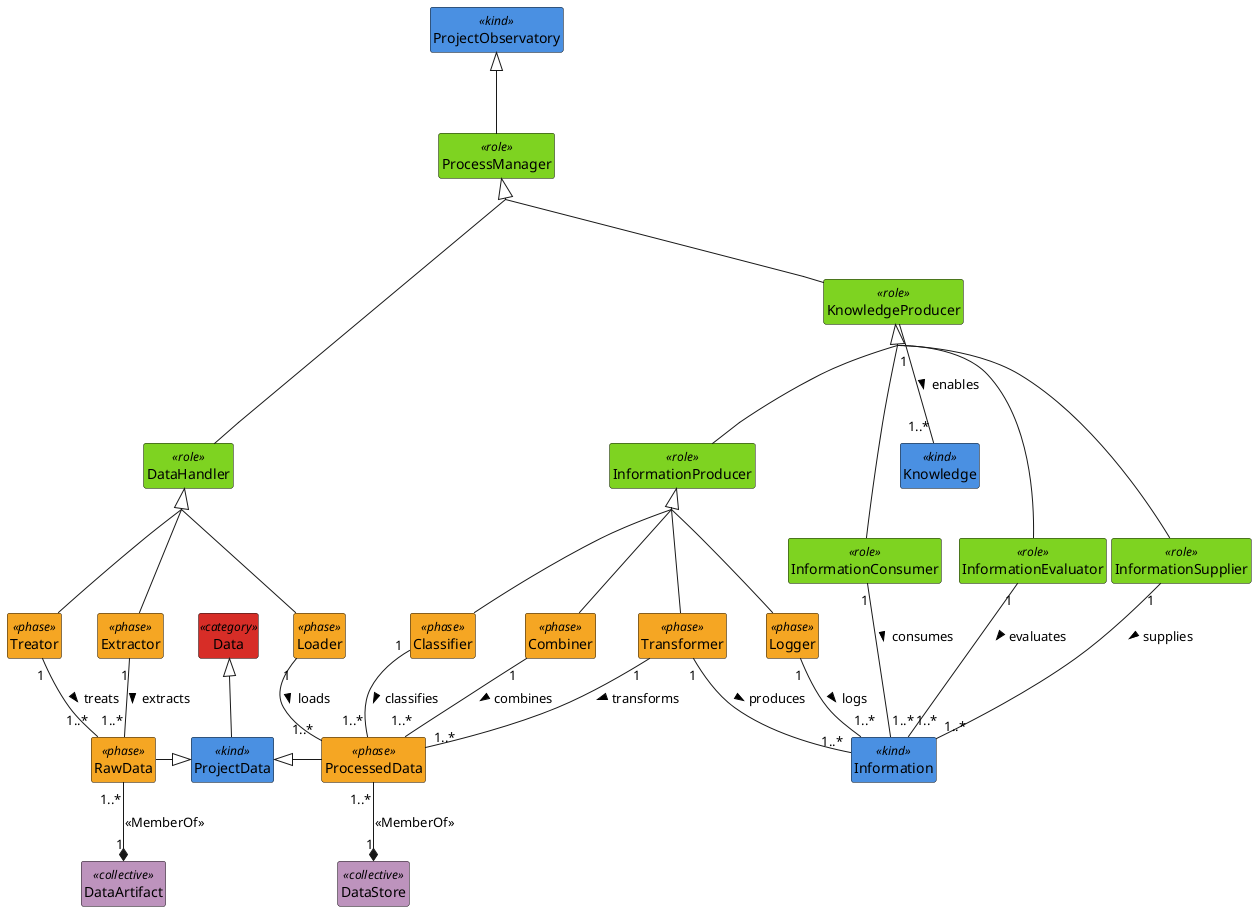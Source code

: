@startuml DataHandler
skinparam groupInheritance 2
hide <<category>> circle
hide <<kind>> circle
hide <<phase>> circle
hide <<role>> circle
hide <<collective>> circle
hide members
hide methods

class ProjectObservatory<<kind>> #4A90E2 {}
class ProcessManager <<role>> #7ED321 {}
class DataHandler <<role>> #7ED321 {}
ProjectObservatory <|-- ProcessManager
ProcessManager <|-- DataHandler

class Extractor <<phase>> #F5A623 {}
class Treator <<phase>> #F5A623 {}
class Loader <<phase>> #F5A623 {}
DataHandler <|-- Extractor
DataHandler <|-- Treator
DataHandler <|-- Loader

class Data <<category>> #d72d27 {}
Data <|-- ProjectData

class ProjectData <<kind>> #4A90E2 {}
class RawData <<phase>> #F5A623 {}
class DataArtifact <<collective>> #BD93BD {}
class ProcessedData <<phase>> #F5A623 {}
class DataStore <<collective>> #BD93BD {}  
ProjectData <|-left- RawData
DataArtifact "1" *-up- "1..*" RawData : <<MemberOf>>
ProjectData <|-right- ProcessedData
DataStore "1" *-up- "1..*" ProcessedData : <<MemberOf>>
Extractor "1" -- "1..*" RawData : extracts >
Treator "1" -- "1..*" RawData : treats >
Loader "1" -- "1..*" ProcessedData : loads >

class KnowledgeProducer <<role>> #7ED321 {}
ProcessManager <|-- KnowledgeProducer

class InformationProducer <<role>> #7ED321 {}
class Classifier <<phase>> #F5A623 {}
class Combiner <<phase>> #F5A623 {}
class Transformer <<phase>> #F5A623 {}
class Information <<kind>> #4A90E2 {}
class Logger <<phase>> #F5A623 {}
KnowledgeProducer <|-- InformationProducer
InformationProducer <|-- Classifier
Classifier "1" -- "1..*" ProcessedData : classifies >
InformationProducer <|-- Combiner
Combiner "1" -- "1..*" ProcessedData : combines >
InformationProducer <|-- Transformer
Transformer "1" -- "1..*" ProcessedData : transforms >
Transformer "1" -- "1..*" Information : produces >
InformationProducer <|-- Logger
Logger "1" -- "1..*" Information : logs >

class InformationSupplier <<role>> #7ED321 {}
KnowledgeProducer <|-- InformationSupplier
InformationSupplier "1" -- "1..*" Information : supplies >

class InformationConsumer <<role>> #7ED321 {}
KnowledgeProducer <|-- InformationConsumer
InformationConsumer "1" -- "1..*" Information : consumes >

class InformationEvaluator <<role>> #7ED321 {}
KnowledgeProducer <|-- InformationEvaluator
InformationEvaluator "1" -- "1..*" Information : evaluates >

class Knowledge <<kind>> #4A90E2 {}
KnowledgeProducer "1" -- "1..*" Knowledge : enables >

@enduml
